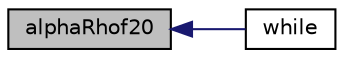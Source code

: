 digraph "alphaRhof20"
{
  bgcolor="transparent";
  edge [fontname="Helvetica",fontsize="10",labelfontname="Helvetica",labelfontsize="10"];
  node [fontname="Helvetica",fontsize="10",shape=record];
  rankdir="LR";
  Node1 [label="alphaRhof20",height=0.2,width=0.4,color="black", fillcolor="grey75", style="filled", fontcolor="black"];
  Node1 -> Node2 [dir="back",color="midnightblue",fontsize="10",style="solid",fontname="Helvetica"];
  Node2 [label="while",height=0.2,width=0.4,color="black",URL="$a03108.html#a0b9d5d8b1ecc0bf63b4c35f41598a500"];
}
